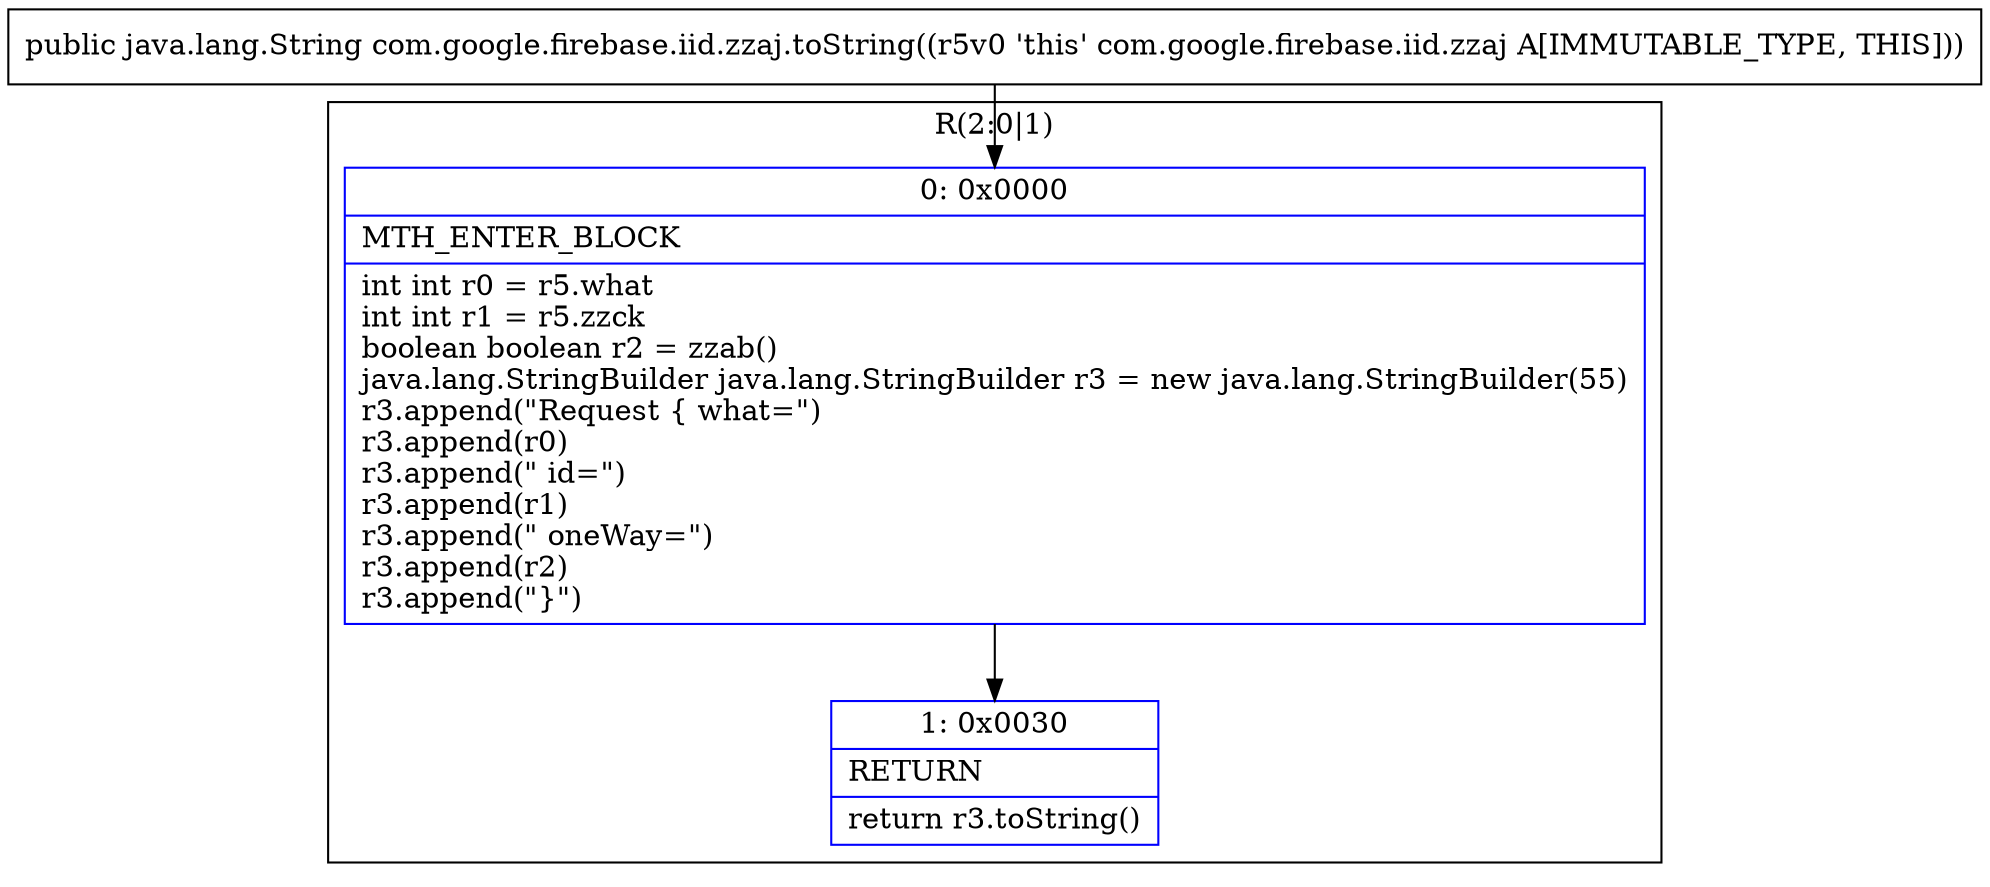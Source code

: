 digraph "CFG forcom.google.firebase.iid.zzaj.toString()Ljava\/lang\/String;" {
subgraph cluster_Region_480224882 {
label = "R(2:0|1)";
node [shape=record,color=blue];
Node_0 [shape=record,label="{0\:\ 0x0000|MTH_ENTER_BLOCK\l|int int r0 = r5.what\lint int r1 = r5.zzck\lboolean boolean r2 = zzab()\ljava.lang.StringBuilder java.lang.StringBuilder r3 = new java.lang.StringBuilder(55)\lr3.append(\"Request \{ what=\")\lr3.append(r0)\lr3.append(\" id=\")\lr3.append(r1)\lr3.append(\" oneWay=\")\lr3.append(r2)\lr3.append(\"\}\")\l}"];
Node_1 [shape=record,label="{1\:\ 0x0030|RETURN\l|return r3.toString()\l}"];
}
MethodNode[shape=record,label="{public java.lang.String com.google.firebase.iid.zzaj.toString((r5v0 'this' com.google.firebase.iid.zzaj A[IMMUTABLE_TYPE, THIS])) }"];
MethodNode -> Node_0;
Node_0 -> Node_1;
}

